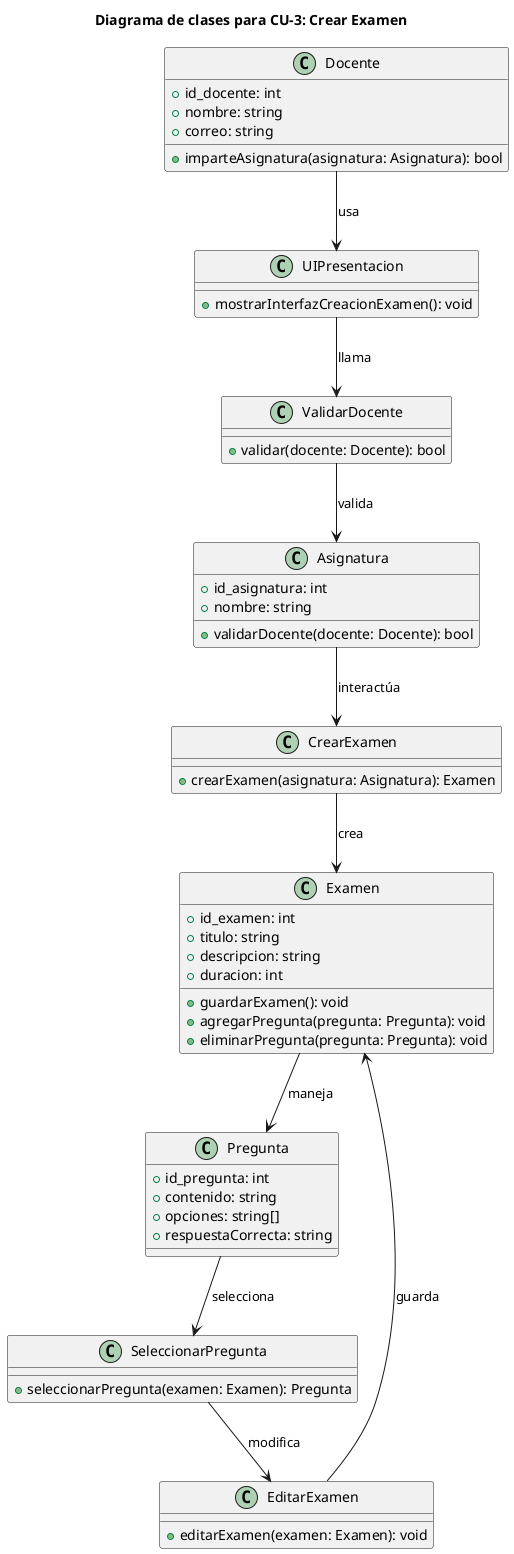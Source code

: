 @startuml CU3
title Diagrama de clases para CU-3: Crear Examen

class Docente {
    +id_docente: int
    +nombre: string
    +correo: string
    +imparteAsignatura(asignatura: Asignatura): bool
}

class UIPresentacion {
    +mostrarInterfazCreacionExamen(): void
}

class ValidarDocente {
    + validar(docente: Docente): bool
}

class Asignatura {
    +id_asignatura: int
    +nombre: string
    +validarDocente(docente: Docente): bool
}

class CrearExamen {
    +crearExamen(asignatura: Asignatura): Examen
}

class Examen {
    +id_examen: int
    +titulo: string
    +descripcion: string
    +duracion: int
    +guardarExamen(): void
    +agregarPregunta(pregunta: Pregunta): void
    +eliminarPregunta(pregunta: Pregunta): void
}

class Pregunta {
    +id_pregunta: int
    +contenido: string
    +opciones: string[]
    +respuestaCorrecta: string
}

class SeleccionarPregunta {
    +seleccionarPregunta(examen: Examen): Pregunta
}

class EditarExamen {
    +editarExamen(examen: Examen): void
}

Docente --> UIPresentacion : usa
UIPresentacion --> ValidarDocente : llama
ValidarDocente --> Asignatura : valida
Asignatura --> CrearExamen : interactúa
CrearExamen --> Examen : crea
Examen --> Pregunta : maneja
Pregunta --> SeleccionarPregunta : selecciona
SeleccionarPregunta --> EditarExamen : modifica
EditarExamen --> Examen : guarda
@enduml
